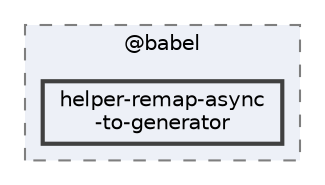 digraph "pkiclassroomrescheduler/src/main/frontend/node_modules/@babel/helper-remap-async-to-generator"
{
 // LATEX_PDF_SIZE
  bgcolor="transparent";
  edge [fontname=Helvetica,fontsize=10,labelfontname=Helvetica,labelfontsize=10];
  node [fontname=Helvetica,fontsize=10,shape=box,height=0.2,width=0.4];
  compound=true
  subgraph clusterdir_bc8070c8b402176472541bb6f0cba6df {
    graph [ bgcolor="#edf0f7", pencolor="grey50", label="@babel", fontname=Helvetica,fontsize=10 style="filled,dashed", URL="dir_bc8070c8b402176472541bb6f0cba6df.html",tooltip=""]
  dir_726f2bf4aa1c83187226f3e11834c2c7 [label="helper-remap-async\l-to-generator", fillcolor="#edf0f7", color="grey25", style="filled,bold", URL="dir_726f2bf4aa1c83187226f3e11834c2c7.html",tooltip=""];
  }
}

